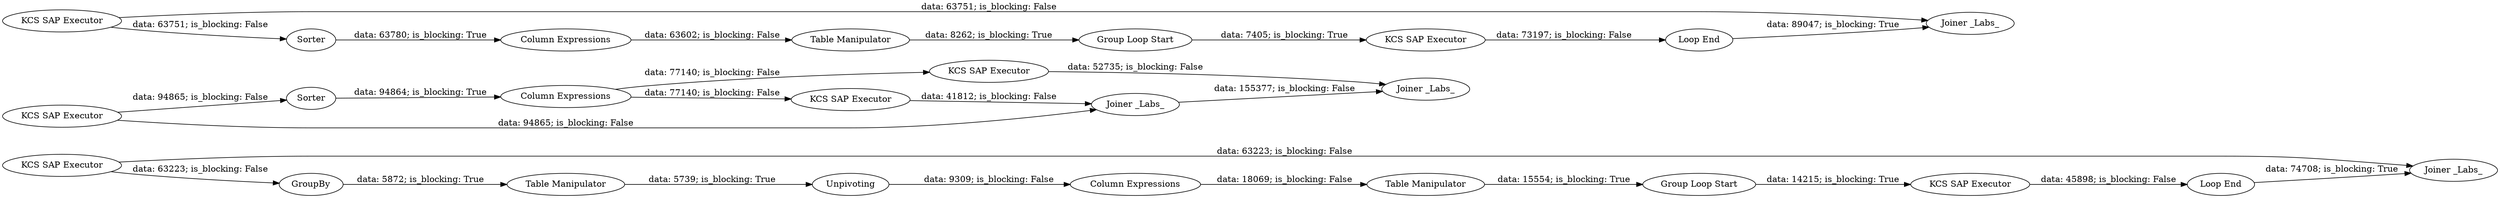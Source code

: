 digraph {
	"-2331010023072530556_9" [label="Group Loop Start"]
	"-2331010023072530556_17" [label="KCS SAP Executor"]
	"-2331010023072530556_8" [label="Column Expressions"]
	"-2331010023072530556_16" [label="Joiner _Labs_"]
	"-2331010023072530556_12" [label=Sorter]
	"-2331010023072530556_14" [label="Group Loop Start"]
	"-2331010023072530556_27" [label=Unpivoting]
	"-2331010023072530556_3" [label="Column Expressions"]
	"-2331010023072530556_30" [label="Table Manipulator"]
	"-2331010023072530556_2" [label="KCS SAP Executor"]
	"-2331010023072530556_15" [label="Loop End"]
	"-2331010023072530556_20" [label="KCS SAP Executor"]
	"-2331010023072530556_19" [label=Sorter]
	"-2331010023072530556_1" [label="KCS SAP Executor"]
	"-2331010023072530556_23" [label="Joiner _Labs_"]
	"-2331010023072530556_11" [label="Joiner _Labs_"]
	"-2331010023072530556_28" [label=GroupBy]
	"-2331010023072530556_13" [label="Table Manipulator"]
	"-2331010023072530556_10" [label="Loop End"]
	"-2331010023072530556_7" [label="KCS SAP Executor"]
	"-2331010023072530556_21" [label="KCS SAP Executor"]
	"-2331010023072530556_18" [label="Column Expressions"]
	"-2331010023072530556_6" [label="KCS SAP Executor"]
	"-2331010023072530556_5" [label="Table Manipulator"]
	"-2331010023072530556_22" [label="Joiner _Labs_"]
	"-2331010023072530556_19" -> "-2331010023072530556_18" [label="data: 94864; is_blocking: True"]
	"-2331010023072530556_2" -> "-2331010023072530556_10" [label="data: 45898; is_blocking: False"]
	"-2331010023072530556_17" -> "-2331010023072530556_19" [label="data: 94865; is_blocking: False"]
	"-2331010023072530556_28" -> "-2331010023072530556_30" [label="data: 5872; is_blocking: True"]
	"-2331010023072530556_21" -> "-2331010023072530556_23" [label="data: 52735; is_blocking: False"]
	"-2331010023072530556_6" -> "-2331010023072530556_12" [label="data: 63751; is_blocking: False"]
	"-2331010023072530556_6" -> "-2331010023072530556_16" [label="data: 63751; is_blocking: False"]
	"-2331010023072530556_8" -> "-2331010023072530556_13" [label="data: 63602; is_blocking: False"]
	"-2331010023072530556_9" -> "-2331010023072530556_2" [label="data: 14215; is_blocking: True"]
	"-2331010023072530556_10" -> "-2331010023072530556_11" [label="data: 74708; is_blocking: True"]
	"-2331010023072530556_18" -> "-2331010023072530556_20" [label="data: 77140; is_blocking: False"]
	"-2331010023072530556_7" -> "-2331010023072530556_15" [label="data: 73197; is_blocking: False"]
	"-2331010023072530556_12" -> "-2331010023072530556_8" [label="data: 63780; is_blocking: True"]
	"-2331010023072530556_15" -> "-2331010023072530556_16" [label="data: 89047; is_blocking: True"]
	"-2331010023072530556_30" -> "-2331010023072530556_27" [label="data: 5739; is_blocking: True"]
	"-2331010023072530556_18" -> "-2331010023072530556_21" [label="data: 77140; is_blocking: False"]
	"-2331010023072530556_1" -> "-2331010023072530556_28" [label="data: 63223; is_blocking: False"]
	"-2331010023072530556_14" -> "-2331010023072530556_7" [label="data: 7405; is_blocking: True"]
	"-2331010023072530556_22" -> "-2331010023072530556_23" [label="data: 155377; is_blocking: False"]
	"-2331010023072530556_5" -> "-2331010023072530556_9" [label="data: 15554; is_blocking: True"]
	"-2331010023072530556_27" -> "-2331010023072530556_3" [label="data: 9309; is_blocking: False"]
	"-2331010023072530556_13" -> "-2331010023072530556_14" [label="data: 8262; is_blocking: True"]
	"-2331010023072530556_17" -> "-2331010023072530556_22" [label="data: 94865; is_blocking: False"]
	"-2331010023072530556_1" -> "-2331010023072530556_11" [label="data: 63223; is_blocking: False"]
	"-2331010023072530556_20" -> "-2331010023072530556_22" [label="data: 41812; is_blocking: False"]
	"-2331010023072530556_3" -> "-2331010023072530556_5" [label="data: 18069; is_blocking: False"]
	rankdir=LR
}
